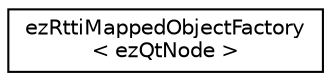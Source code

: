 digraph "Graphical Class Hierarchy"
{
 // LATEX_PDF_SIZE
  edge [fontname="Helvetica",fontsize="10",labelfontname="Helvetica",labelfontsize="10"];
  node [fontname="Helvetica",fontsize="10",shape=record];
  rankdir="LR";
  Node0 [label="ezRttiMappedObjectFactory\l\< ezQtNode \>",height=0.2,width=0.4,color="black", fillcolor="white", style="filled",URL="$d8/d28/classez_rtti_mapped_object_factory.htm",tooltip=" "];
}
